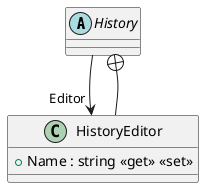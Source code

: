 @startuml
abstract class History {
}
class HistoryEditor {
    + Name : string <<get>> <<set>>
}
History --> "Editor" HistoryEditor
History +-- HistoryEditor
@enduml
